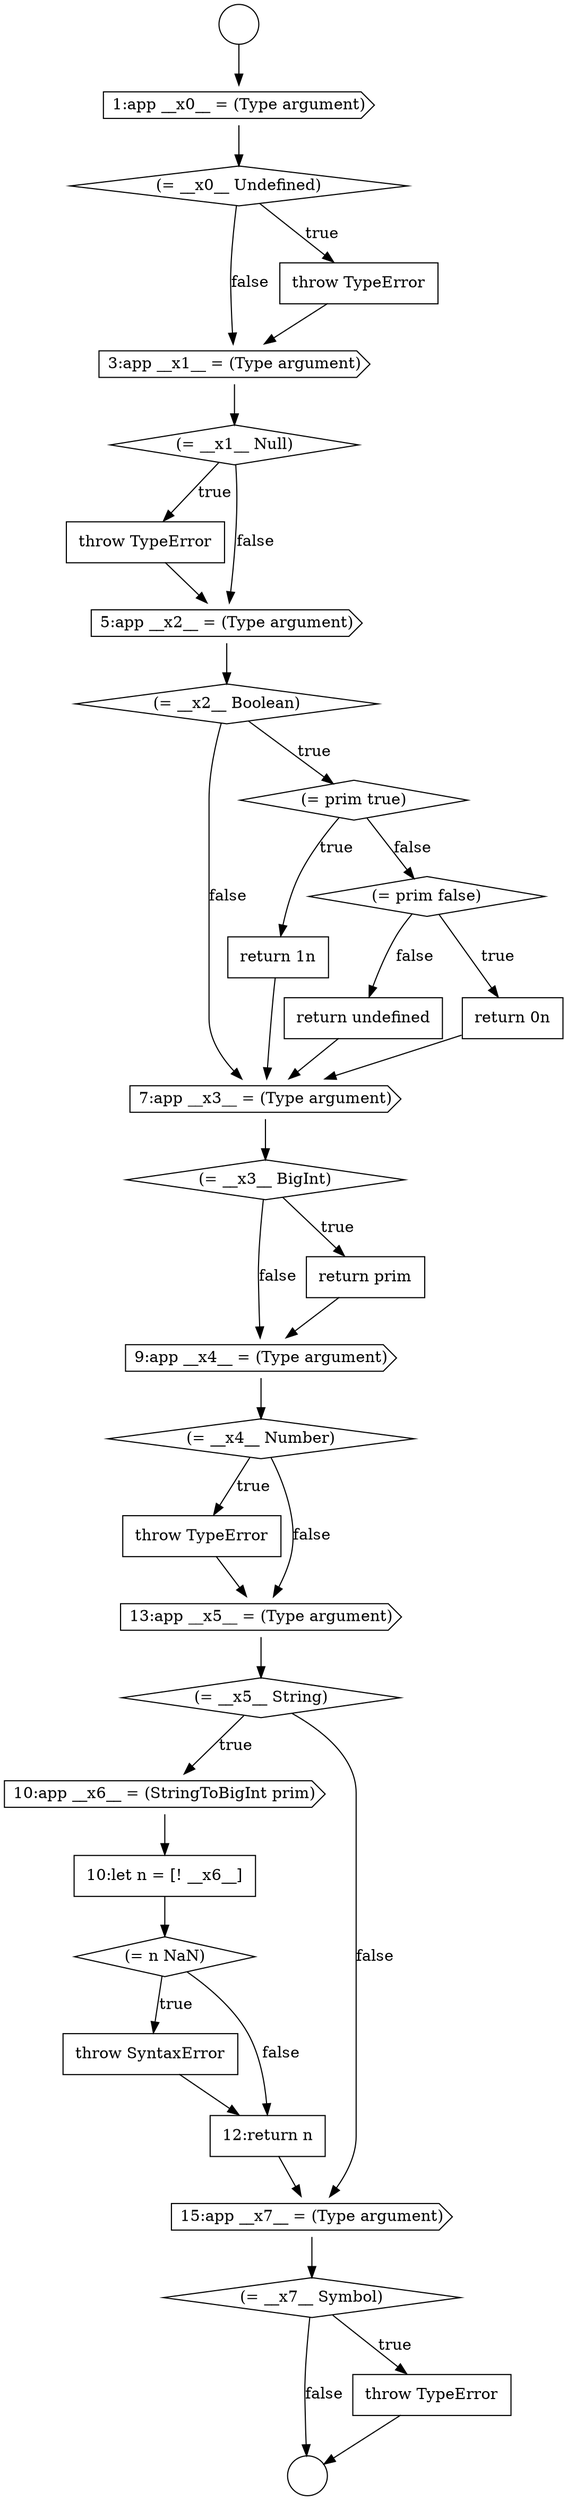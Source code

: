 digraph {
  node20566 [shape=diamond, label=<<font color="black">(= __x0__ Undefined)</font>> color="black" fillcolor="white" style=filled]
  node20583 [shape=none, margin=0, label=<<font color="black">
    <table border="0" cellborder="1" cellspacing="0" cellpadding="10">
      <tr><td align="left">throw TypeError</td></tr>
    </table>
  </font>> color="black" fillcolor="white" style=filled]
  node20579 [shape=diamond, label=<<font color="black">(= __x3__ BigInt)</font>> color="black" fillcolor="white" style=filled]
  node20585 [shape=diamond, label=<<font color="black">(= __x5__ String)</font>> color="black" fillcolor="white" style=filled]
  node20570 [shape=none, margin=0, label=<<font color="black">
    <table border="0" cellborder="1" cellspacing="0" cellpadding="10">
      <tr><td align="left">throw TypeError</td></tr>
    </table>
  </font>> color="black" fillcolor="white" style=filled]
  node20589 [shape=none, margin=0, label=<<font color="black">
    <table border="0" cellborder="1" cellspacing="0" cellpadding="10">
      <tr><td align="left">throw SyntaxError</td></tr>
    </table>
  </font>> color="black" fillcolor="white" style=filled]
  node20578 [shape=cds, label=<<font color="black">7:app __x3__ = (Type argument)</font>> color="black" fillcolor="white" style=filled]
  node20586 [shape=cds, label=<<font color="black">10:app __x6__ = (StringToBigInt prim)</font>> color="black" fillcolor="white" style=filled]
  node20581 [shape=cds, label=<<font color="black">9:app __x4__ = (Type argument)</font>> color="black" fillcolor="white" style=filled]
  node20564 [shape=circle label=" " color="black" fillcolor="white" style=filled]
  node20590 [shape=none, margin=0, label=<<font color="black">
    <table border="0" cellborder="1" cellspacing="0" cellpadding="10">
      <tr><td align="left">12:return n</td></tr>
    </table>
  </font>> color="black" fillcolor="white" style=filled]
  node20577 [shape=none, margin=0, label=<<font color="black">
    <table border="0" cellborder="1" cellspacing="0" cellpadding="10">
      <tr><td align="left">return undefined</td></tr>
    </table>
  </font>> color="black" fillcolor="white" style=filled]
  node20587 [shape=none, margin=0, label=<<font color="black">
    <table border="0" cellborder="1" cellspacing="0" cellpadding="10">
      <tr><td align="left">10:let n = [! __x6__]</td></tr>
    </table>
  </font>> color="black" fillcolor="white" style=filled]
  node20584 [shape=cds, label=<<font color="black">13:app __x5__ = (Type argument)</font>> color="black" fillcolor="white" style=filled]
  node20588 [shape=diamond, label=<<font color="black">(= n NaN)</font>> color="black" fillcolor="white" style=filled]
  node20591 [shape=cds, label=<<font color="black">15:app __x7__ = (Type argument)</font>> color="black" fillcolor="white" style=filled]
  node20569 [shape=diamond, label=<<font color="black">(= __x1__ Null)</font>> color="black" fillcolor="white" style=filled]
  node20573 [shape=diamond, label=<<font color="black">(= prim true)</font>> color="black" fillcolor="white" style=filled]
  node20592 [shape=diamond, label=<<font color="black">(= __x7__ Symbol)</font>> color="black" fillcolor="white" style=filled]
  node20565 [shape=cds, label=<<font color="black">1:app __x0__ = (Type argument)</font>> color="black" fillcolor="white" style=filled]
  node20582 [shape=diamond, label=<<font color="black">(= __x4__ Number)</font>> color="black" fillcolor="white" style=filled]
  node20593 [shape=none, margin=0, label=<<font color="black">
    <table border="0" cellborder="1" cellspacing="0" cellpadding="10">
      <tr><td align="left">throw TypeError</td></tr>
    </table>
  </font>> color="black" fillcolor="white" style=filled]
  node20574 [shape=none, margin=0, label=<<font color="black">
    <table border="0" cellborder="1" cellspacing="0" cellpadding="10">
      <tr><td align="left">return 1n</td></tr>
    </table>
  </font>> color="black" fillcolor="white" style=filled]
  node20571 [shape=cds, label=<<font color="black">5:app __x2__ = (Type argument)</font>> color="black" fillcolor="white" style=filled]
  node20568 [shape=cds, label=<<font color="black">3:app __x1__ = (Type argument)</font>> color="black" fillcolor="white" style=filled]
  node20575 [shape=diamond, label=<<font color="black">(= prim false)</font>> color="black" fillcolor="white" style=filled]
  node20572 [shape=diamond, label=<<font color="black">(= __x2__ Boolean)</font>> color="black" fillcolor="white" style=filled]
  node20567 [shape=none, margin=0, label=<<font color="black">
    <table border="0" cellborder="1" cellspacing="0" cellpadding="10">
      <tr><td align="left">throw TypeError</td></tr>
    </table>
  </font>> color="black" fillcolor="white" style=filled]
  node20580 [shape=none, margin=0, label=<<font color="black">
    <table border="0" cellborder="1" cellspacing="0" cellpadding="10">
      <tr><td align="left">return prim</td></tr>
    </table>
  </font>> color="black" fillcolor="white" style=filled]
  node20563 [shape=circle label=" " color="black" fillcolor="white" style=filled]
  node20576 [shape=none, margin=0, label=<<font color="black">
    <table border="0" cellborder="1" cellspacing="0" cellpadding="10">
      <tr><td align="left">return 0n</td></tr>
    </table>
  </font>> color="black" fillcolor="white" style=filled]
  node20583 -> node20584 [ color="black"]
  node20582 -> node20583 [label=<<font color="black">true</font>> color="black"]
  node20582 -> node20584 [label=<<font color="black">false</font>> color="black"]
  node20576 -> node20578 [ color="black"]
  node20565 -> node20566 [ color="black"]
  node20567 -> node20568 [ color="black"]
  node20579 -> node20580 [label=<<font color="black">true</font>> color="black"]
  node20579 -> node20581 [label=<<font color="black">false</font>> color="black"]
  node20570 -> node20571 [ color="black"]
  node20574 -> node20578 [ color="black"]
  node20581 -> node20582 [ color="black"]
  node20575 -> node20576 [label=<<font color="black">true</font>> color="black"]
  node20575 -> node20577 [label=<<font color="black">false</font>> color="black"]
  node20589 -> node20590 [ color="black"]
  node20571 -> node20572 [ color="black"]
  node20592 -> node20593 [label=<<font color="black">true</font>> color="black"]
  node20592 -> node20564 [label=<<font color="black">false</font>> color="black"]
  node20591 -> node20592 [ color="black"]
  node20580 -> node20581 [ color="black"]
  node20593 -> node20564 [ color="black"]
  node20573 -> node20574 [label=<<font color="black">true</font>> color="black"]
  node20573 -> node20575 [label=<<font color="black">false</font>> color="black"]
  node20585 -> node20586 [label=<<font color="black">true</font>> color="black"]
  node20585 -> node20591 [label=<<font color="black">false</font>> color="black"]
  node20588 -> node20589 [label=<<font color="black">true</font>> color="black"]
  node20588 -> node20590 [label=<<font color="black">false</font>> color="black"]
  node20569 -> node20570 [label=<<font color="black">true</font>> color="black"]
  node20569 -> node20571 [label=<<font color="black">false</font>> color="black"]
  node20563 -> node20565 [ color="black"]
  node20590 -> node20591 [ color="black"]
  node20572 -> node20573 [label=<<font color="black">true</font>> color="black"]
  node20572 -> node20578 [label=<<font color="black">false</font>> color="black"]
  node20586 -> node20587 [ color="black"]
  node20587 -> node20588 [ color="black"]
  node20566 -> node20567 [label=<<font color="black">true</font>> color="black"]
  node20566 -> node20568 [label=<<font color="black">false</font>> color="black"]
  node20577 -> node20578 [ color="black"]
  node20584 -> node20585 [ color="black"]
  node20578 -> node20579 [ color="black"]
  node20568 -> node20569 [ color="black"]
}
